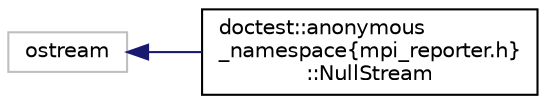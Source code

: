 digraph "Graficzna hierarchia klas"
{
 // LATEX_PDF_SIZE
  edge [fontname="Helvetica",fontsize="10",labelfontname="Helvetica",labelfontsize="10"];
  node [fontname="Helvetica",fontsize="10",shape=record];
  rankdir="LR";
  Node46 [label="ostream",height=0.2,width=0.4,color="grey75", fillcolor="white", style="filled",tooltip=" "];
  Node46 -> Node0 [dir="back",color="midnightblue",fontsize="10",style="solid",fontname="Helvetica"];
  Node0 [label="doctest::anonymous\l_namespace\{mpi_reporter.h\}\l::NullStream",height=0.2,width=0.4,color="black", fillcolor="white", style="filled",URL="$classdoctest_1_1anonymous__namespace_02mpi__reporter_8h_03_1_1_null_stream.html",tooltip=" "];
}

